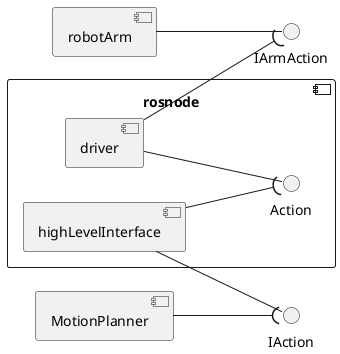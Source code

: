 @startuml
left to right direction

    [MotionPlanner] --( IAction


component rosnode{
    component highLevelInterface
    [highLevelInterface] --( Action
    [highLevelInterface] -- IAction
    
    component driver
    [driver] -- Action

}
    driver --( IArmAction
component robotArm{
}
    robotArm -- IArmAction

@enduml
